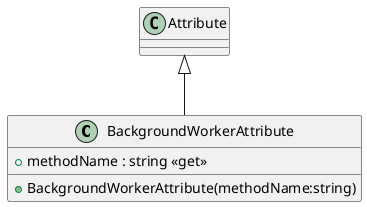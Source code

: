 @startuml
class BackgroundWorkerAttribute {
    + BackgroundWorkerAttribute(methodName:string)
    + methodName : string <<get>>
}
Attribute <|-- BackgroundWorkerAttribute
@enduml
